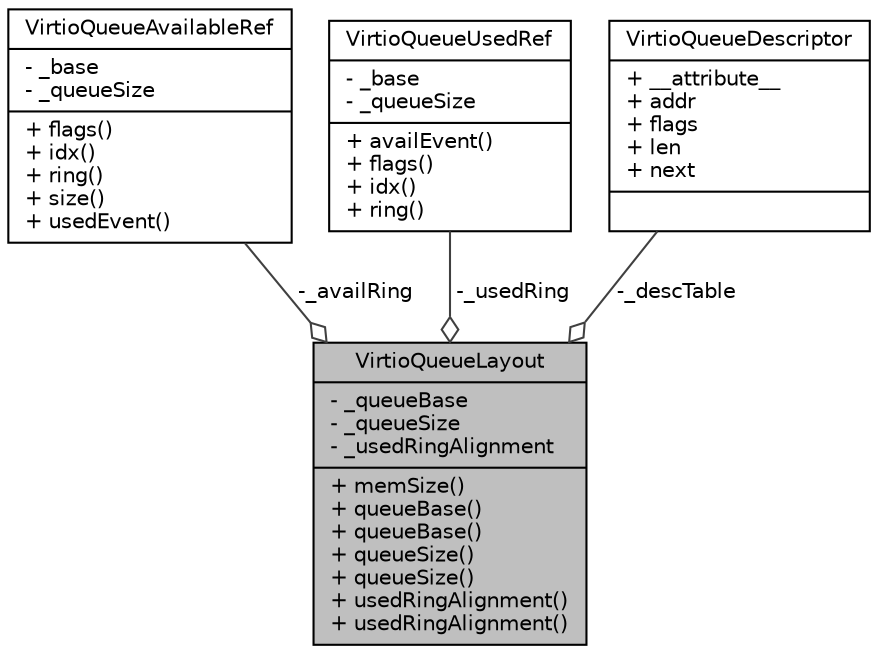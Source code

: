digraph "VirtioQueueLayout"
{
  edge [fontname="Helvetica",fontsize="10",labelfontname="Helvetica",labelfontsize="10"];
  node [fontname="Helvetica",fontsize="10",shape=record];
  Node970 [label="{VirtioQueueLayout\n|- _queueBase\l- _queueSize\l- _usedRingAlignment\l|+ memSize()\l+ queueBase()\l+ queueBase()\l+ queueSize()\l+ queueSize()\l+ usedRingAlignment()\l+ usedRingAlignment()\l}",height=0.2,width=0.4,color="black", fillcolor="grey75", style="filled", fontcolor="black"];
  Node971 -> Node970 [color="grey25",fontsize="10",style="solid",label=" -_availRing" ,arrowhead="odiamond",fontname="Helvetica"];
  Node971 [label="{VirtioQueueAvailableRef\n|- _base\l- _queueSize\l|+ flags()\l+ idx()\l+ ring()\l+ size()\l+ usedEvent()\l}",height=0.2,width=0.4,color="black", fillcolor="white", style="filled",URL="$da/dad/class_virtio_queue_available_ref.html"];
  Node972 -> Node970 [color="grey25",fontsize="10",style="solid",label=" -_usedRing" ,arrowhead="odiamond",fontname="Helvetica"];
  Node972 [label="{VirtioQueueUsedRef\n|- _base\l- _queueSize\l|+ availEvent()\l+ flags()\l+ idx()\l+ ring()\l}",height=0.2,width=0.4,color="black", fillcolor="white", style="filled",URL="$d7/daa/class_virtio_queue_used_ref.html"];
  Node973 -> Node970 [color="grey25",fontsize="10",style="solid",label=" -_descTable" ,arrowhead="odiamond",fontname="Helvetica"];
  Node973 [label="{VirtioQueueDescriptor\n|+ __attribute__\l+ addr\l+ flags\l+ len\l+ next\l|}",height=0.2,width=0.4,color="black", fillcolor="white", style="filled",URL="$d4/dc2/class_virtio_queue_descriptor.html"];
}

